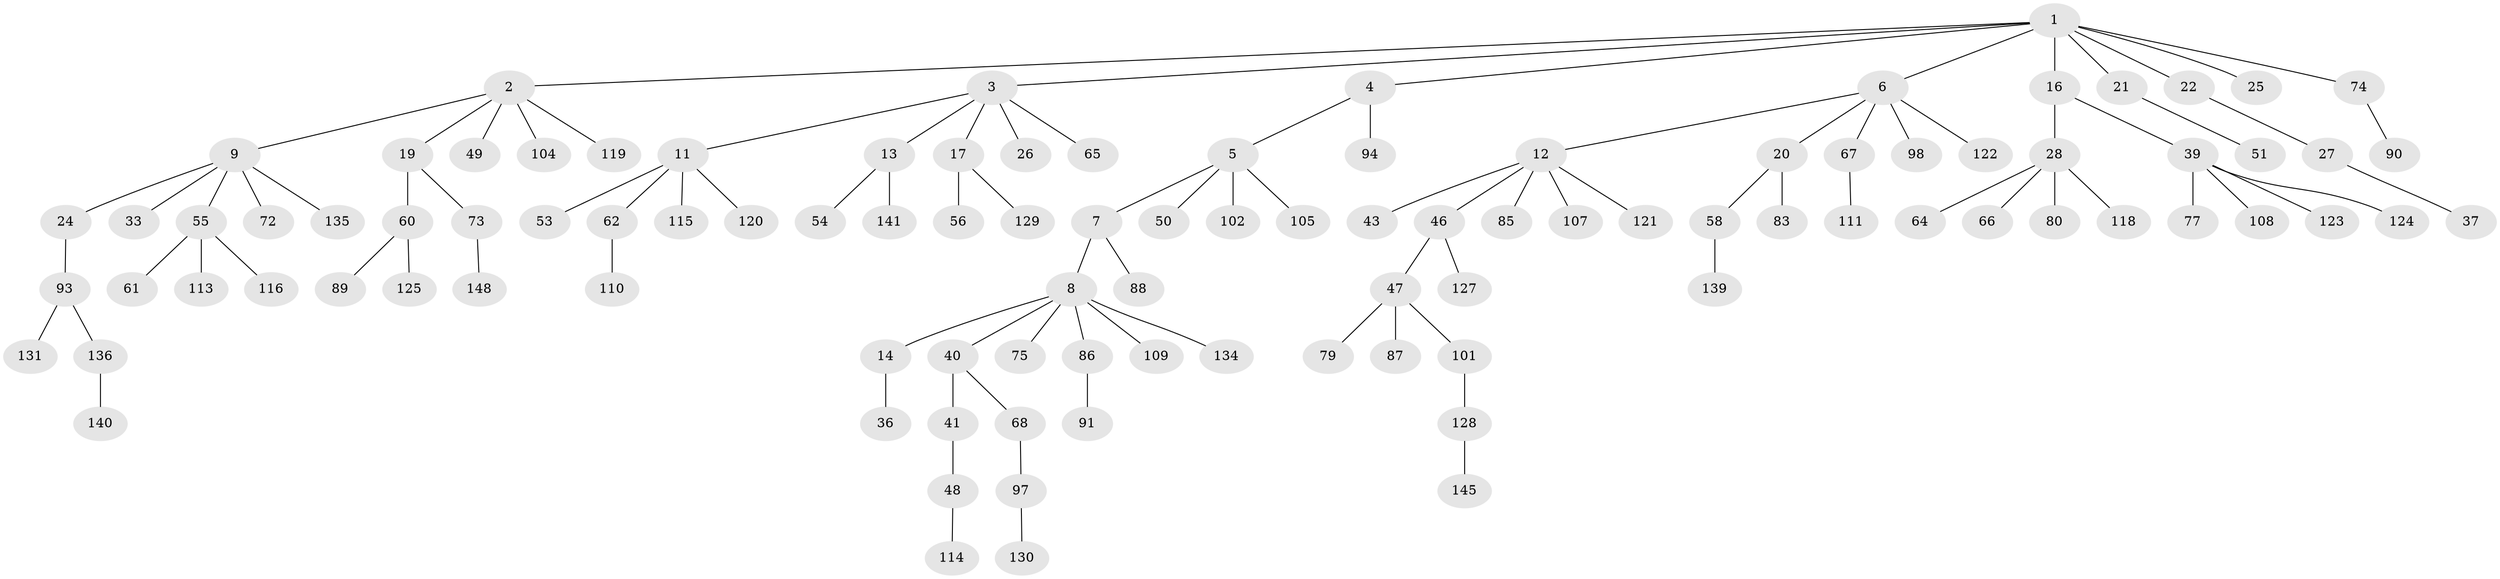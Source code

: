 // original degree distribution, {7: 0.02027027027027027, 5: 0.02702702702702703, 6: 0.013513513513513514, 3: 0.13513513513513514, 4: 0.04054054054054054, 2: 0.2972972972972973, 1: 0.46621621621621623}
// Generated by graph-tools (version 1.1) at 2025/42/03/06/25 10:42:03]
// undirected, 103 vertices, 102 edges
graph export_dot {
graph [start="1"]
  node [color=gray90,style=filled];
  1 [super="+15"];
  2 [super="+42"];
  3 [super="+44"];
  4;
  5 [super="+34"];
  6 [super="+18"];
  7;
  8 [super="+35"];
  9 [super="+10"];
  11 [super="+71"];
  12 [super="+52"];
  13 [super="+69"];
  14 [super="+29"];
  16 [super="+84"];
  17 [super="+23"];
  19;
  20 [super="+59"];
  21;
  22 [super="+99"];
  24;
  25 [super="+30"];
  26 [super="+32"];
  27;
  28 [super="+31"];
  33 [super="+38"];
  36 [super="+45"];
  37;
  39 [super="+76"];
  40;
  41;
  43 [super="+63"];
  46 [super="+147"];
  47 [super="+70"];
  48 [super="+81"];
  49;
  50;
  51;
  53;
  54;
  55 [super="+57"];
  56;
  58;
  60 [super="+82"];
  61;
  62 [super="+78"];
  64;
  65;
  66;
  67 [super="+146"];
  68 [super="+92"];
  72;
  73 [super="+95"];
  74 [super="+126"];
  75;
  77;
  79 [super="+103"];
  80 [super="+133"];
  83;
  85;
  86;
  87 [super="+143"];
  88;
  89 [super="+100"];
  90;
  91 [super="+96"];
  93;
  94 [super="+106"];
  97;
  98;
  101;
  102;
  104 [super="+112"];
  105 [super="+132"];
  107;
  108;
  109;
  110 [super="+117"];
  111;
  113;
  114;
  115;
  116;
  118 [super="+144"];
  119;
  120;
  121;
  122;
  123;
  124;
  125;
  127;
  128 [super="+137"];
  129;
  130;
  131 [super="+142"];
  134;
  135;
  136 [super="+138"];
  139;
  140;
  141;
  145;
  148;
  1 -- 2;
  1 -- 3;
  1 -- 4;
  1 -- 6;
  1 -- 25;
  1 -- 74;
  1 -- 16;
  1 -- 21;
  1 -- 22;
  2 -- 9;
  2 -- 19;
  2 -- 119;
  2 -- 104;
  2 -- 49;
  3 -- 11;
  3 -- 13;
  3 -- 17;
  3 -- 26;
  3 -- 65;
  4 -- 5;
  4 -- 94;
  5 -- 7;
  5 -- 50;
  5 -- 105;
  5 -- 102;
  6 -- 12;
  6 -- 20;
  6 -- 67;
  6 -- 98;
  6 -- 122;
  7 -- 8;
  7 -- 88;
  8 -- 14;
  8 -- 40;
  8 -- 86;
  8 -- 109;
  8 -- 134;
  8 -- 75;
  9 -- 24;
  9 -- 33;
  9 -- 55;
  9 -- 135;
  9 -- 72;
  11 -- 53;
  11 -- 62;
  11 -- 115;
  11 -- 120;
  12 -- 43;
  12 -- 46;
  12 -- 85;
  12 -- 121;
  12 -- 107;
  13 -- 54;
  13 -- 141;
  14 -- 36;
  16 -- 28;
  16 -- 39;
  17 -- 56;
  17 -- 129;
  19 -- 60;
  19 -- 73;
  20 -- 58;
  20 -- 83;
  21 -- 51;
  22 -- 27;
  24 -- 93;
  27 -- 37;
  28 -- 64;
  28 -- 66;
  28 -- 80;
  28 -- 118;
  39 -- 77;
  39 -- 123;
  39 -- 108;
  39 -- 124;
  40 -- 41;
  40 -- 68;
  41 -- 48;
  46 -- 47;
  46 -- 127;
  47 -- 87;
  47 -- 101;
  47 -- 79;
  48 -- 114;
  55 -- 61;
  55 -- 116;
  55 -- 113;
  58 -- 139;
  60 -- 125;
  60 -- 89;
  62 -- 110;
  67 -- 111;
  68 -- 97;
  73 -- 148;
  74 -- 90;
  86 -- 91;
  93 -- 131;
  93 -- 136;
  97 -- 130;
  101 -- 128;
  128 -- 145;
  136 -- 140;
}
